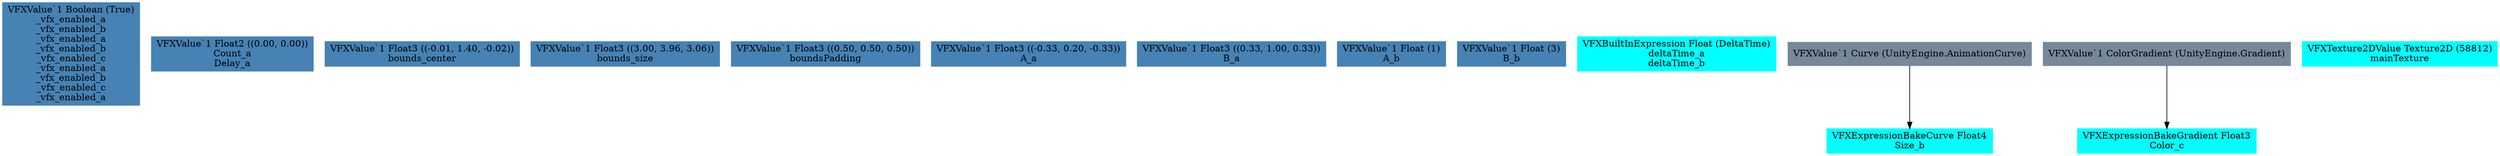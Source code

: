 digraph G {
node0 [shape="box" color="steelblue" style="filled" label="VFXValue`1 Boolean (True)
_vfx_enabled_a
_vfx_enabled_b
_vfx_enabled_a
_vfx_enabled_b
_vfx_enabled_c
_vfx_enabled_a
_vfx_enabled_b
_vfx_enabled_c
_vfx_enabled_a"]
node1 [shape="box" color="steelblue" style="filled" label="VFXValue`1 Float2 ((0.00, 0.00))
Count_a
Delay_a"]
node2 [shape="box" color="steelblue" style="filled" label="VFXValue`1 Float3 ((-0.01, 1.40, -0.02))
bounds_center"]
node3 [shape="box" color="steelblue" style="filled" label="VFXValue`1 Float3 ((3.00, 3.96, 3.06))
bounds_size"]
node4 [shape="box" color="steelblue" style="filled" label="VFXValue`1 Float3 ((0.50, 0.50, 0.50))
boundsPadding"]
node5 [shape="box" color="steelblue" style="filled" label="VFXValue`1 Float3 ((-0.33, 0.20, -0.33))
A_a"]
node6 [shape="box" color="steelblue" style="filled" label="VFXValue`1 Float3 ((0.33, 1.00, 0.33))
B_a"]
node7 [shape="box" color="steelblue" style="filled" label="VFXValue`1 Float (1)
A_b"]
node8 [shape="box" color="steelblue" style="filled" label="VFXValue`1 Float (3)
B_b"]
node9 [shape="box" color="cyan" style="filled" label="VFXBuiltInExpression Float (DeltaTime)
deltaTime_a
deltaTime_b"]
node10 [shape="box" color="cyan" style="filled" label="VFXExpressionBakeCurve Float4
Size_b"]
node11 [shape="box" color="lightslategray" style="filled" label="VFXValue`1 Curve (UnityEngine.AnimationCurve)"]
node12 [shape="box" color="cyan" style="filled" label="VFXExpressionBakeGradient Float3
Color_c"]
node13 [shape="box" color="lightslategray" style="filled" label="VFXValue`1 ColorGradient (UnityEngine.Gradient)"]
node14 [shape="box" color="cyan" style="filled" label="VFXTexture2DValue Texture2D (58812)
mainTexture"]
node11 -> node10 
node13 -> node12 
}

